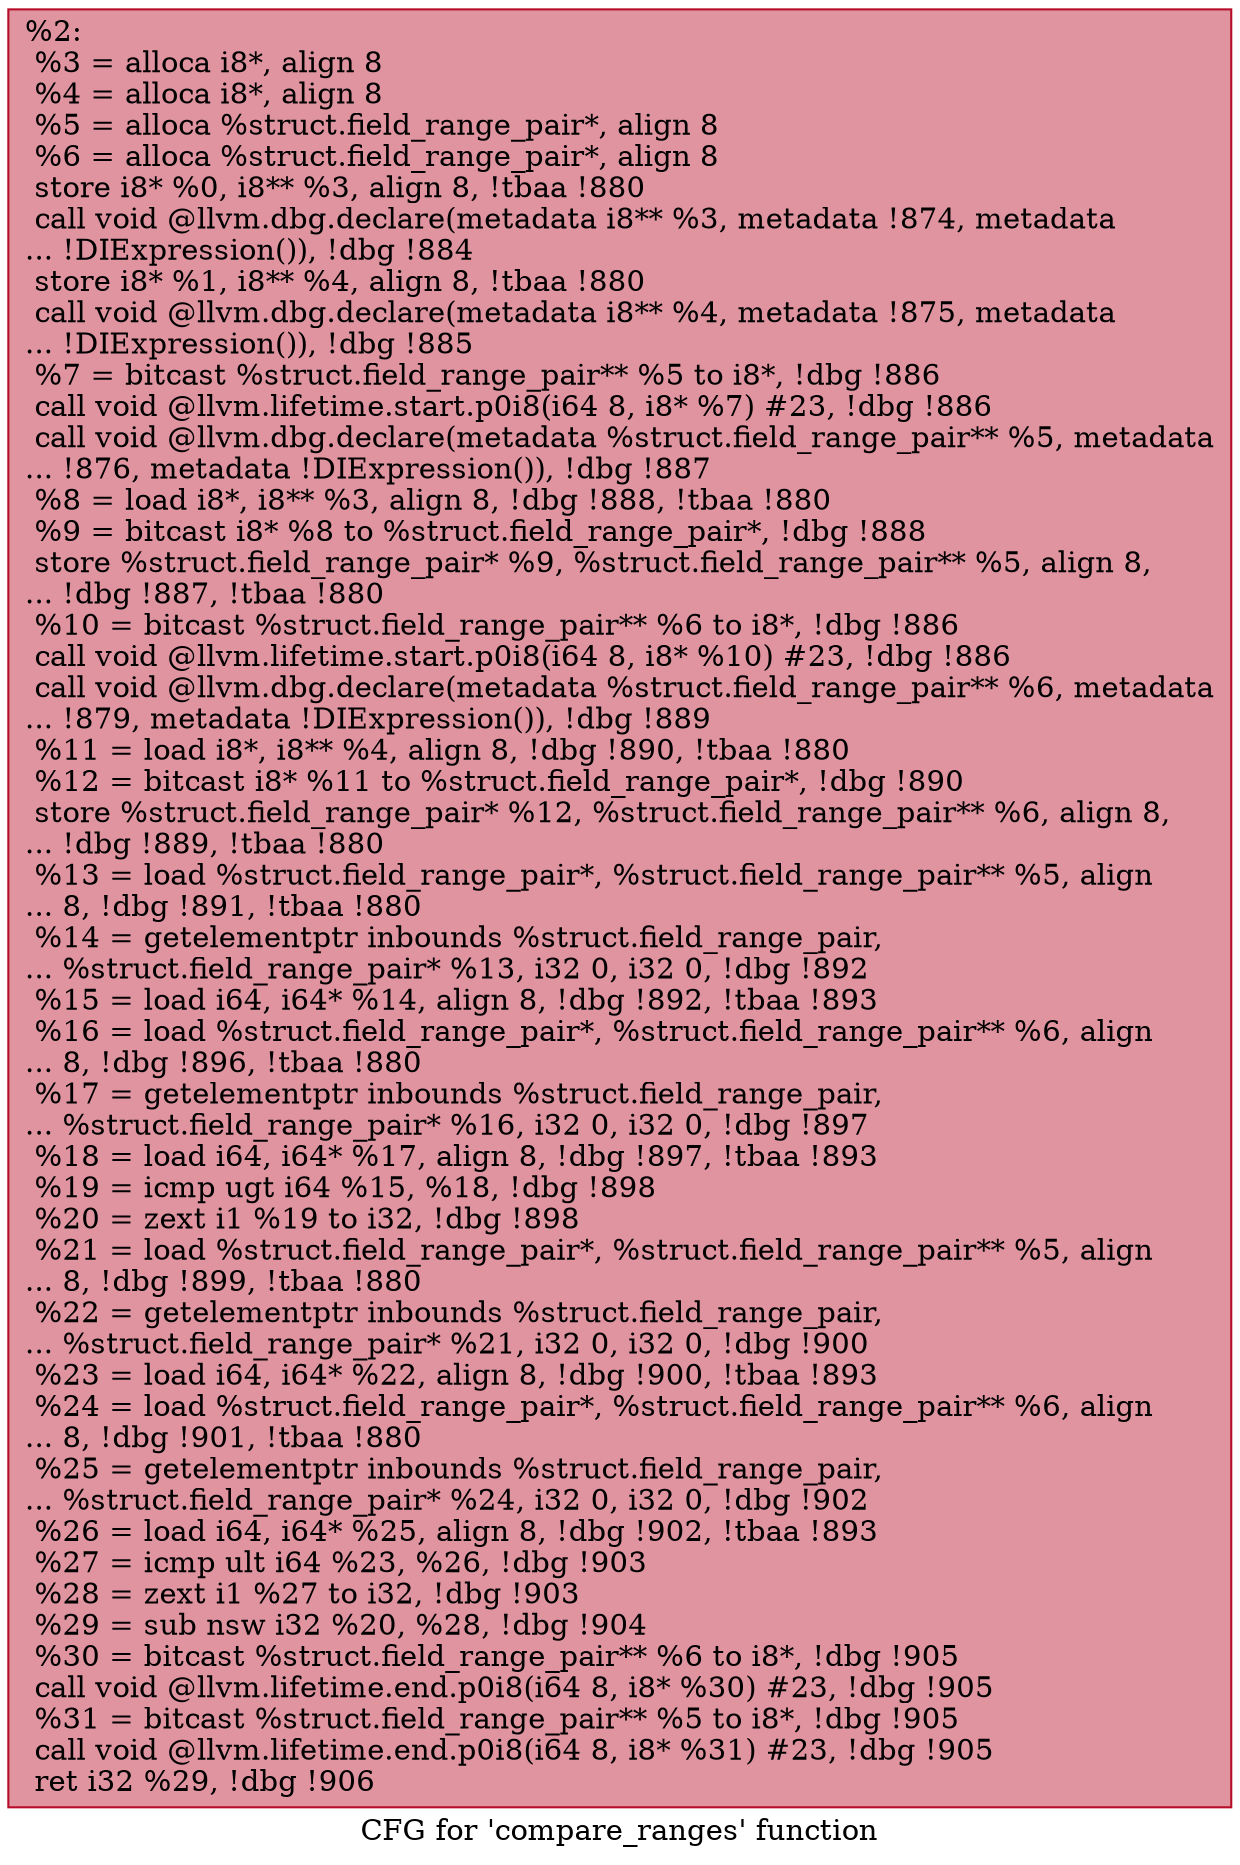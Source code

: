 digraph "CFG for 'compare_ranges' function" {
	label="CFG for 'compare_ranges' function";

	Node0xd3cf30 [shape=record,color="#b70d28ff", style=filled, fillcolor="#b70d2870",label="{%2:\l  %3 = alloca i8*, align 8\l  %4 = alloca i8*, align 8\l  %5 = alloca %struct.field_range_pair*, align 8\l  %6 = alloca %struct.field_range_pair*, align 8\l  store i8* %0, i8** %3, align 8, !tbaa !880\l  call void @llvm.dbg.declare(metadata i8** %3, metadata !874, metadata\l... !DIExpression()), !dbg !884\l  store i8* %1, i8** %4, align 8, !tbaa !880\l  call void @llvm.dbg.declare(metadata i8** %4, metadata !875, metadata\l... !DIExpression()), !dbg !885\l  %7 = bitcast %struct.field_range_pair** %5 to i8*, !dbg !886\l  call void @llvm.lifetime.start.p0i8(i64 8, i8* %7) #23, !dbg !886\l  call void @llvm.dbg.declare(metadata %struct.field_range_pair** %5, metadata\l... !876, metadata !DIExpression()), !dbg !887\l  %8 = load i8*, i8** %3, align 8, !dbg !888, !tbaa !880\l  %9 = bitcast i8* %8 to %struct.field_range_pair*, !dbg !888\l  store %struct.field_range_pair* %9, %struct.field_range_pair** %5, align 8,\l... !dbg !887, !tbaa !880\l  %10 = bitcast %struct.field_range_pair** %6 to i8*, !dbg !886\l  call void @llvm.lifetime.start.p0i8(i64 8, i8* %10) #23, !dbg !886\l  call void @llvm.dbg.declare(metadata %struct.field_range_pair** %6, metadata\l... !879, metadata !DIExpression()), !dbg !889\l  %11 = load i8*, i8** %4, align 8, !dbg !890, !tbaa !880\l  %12 = bitcast i8* %11 to %struct.field_range_pair*, !dbg !890\l  store %struct.field_range_pair* %12, %struct.field_range_pair** %6, align 8,\l... !dbg !889, !tbaa !880\l  %13 = load %struct.field_range_pair*, %struct.field_range_pair** %5, align\l... 8, !dbg !891, !tbaa !880\l  %14 = getelementptr inbounds %struct.field_range_pair,\l... %struct.field_range_pair* %13, i32 0, i32 0, !dbg !892\l  %15 = load i64, i64* %14, align 8, !dbg !892, !tbaa !893\l  %16 = load %struct.field_range_pair*, %struct.field_range_pair** %6, align\l... 8, !dbg !896, !tbaa !880\l  %17 = getelementptr inbounds %struct.field_range_pair,\l... %struct.field_range_pair* %16, i32 0, i32 0, !dbg !897\l  %18 = load i64, i64* %17, align 8, !dbg !897, !tbaa !893\l  %19 = icmp ugt i64 %15, %18, !dbg !898\l  %20 = zext i1 %19 to i32, !dbg !898\l  %21 = load %struct.field_range_pair*, %struct.field_range_pair** %5, align\l... 8, !dbg !899, !tbaa !880\l  %22 = getelementptr inbounds %struct.field_range_pair,\l... %struct.field_range_pair* %21, i32 0, i32 0, !dbg !900\l  %23 = load i64, i64* %22, align 8, !dbg !900, !tbaa !893\l  %24 = load %struct.field_range_pair*, %struct.field_range_pair** %6, align\l... 8, !dbg !901, !tbaa !880\l  %25 = getelementptr inbounds %struct.field_range_pair,\l... %struct.field_range_pair* %24, i32 0, i32 0, !dbg !902\l  %26 = load i64, i64* %25, align 8, !dbg !902, !tbaa !893\l  %27 = icmp ult i64 %23, %26, !dbg !903\l  %28 = zext i1 %27 to i32, !dbg !903\l  %29 = sub nsw i32 %20, %28, !dbg !904\l  %30 = bitcast %struct.field_range_pair** %6 to i8*, !dbg !905\l  call void @llvm.lifetime.end.p0i8(i64 8, i8* %30) #23, !dbg !905\l  %31 = bitcast %struct.field_range_pair** %5 to i8*, !dbg !905\l  call void @llvm.lifetime.end.p0i8(i64 8, i8* %31) #23, !dbg !905\l  ret i32 %29, !dbg !906\l}"];
}
